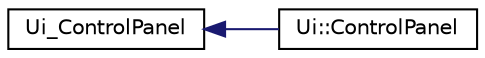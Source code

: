 digraph "Graphical Class Hierarchy"
{
  edge [fontname="Helvetica",fontsize="10",labelfontname="Helvetica",labelfontsize="10"];
  node [fontname="Helvetica",fontsize="10",shape=record];
  rankdir="LR";
  Node0 [label="Ui_ControlPanel",height=0.2,width=0.4,color="black", fillcolor="white", style="filled",URL="$classUi__ControlPanel.html"];
  Node0 -> Node1 [dir="back",color="midnightblue",fontsize="10",style="solid",fontname="Helvetica"];
  Node1 [label="Ui::ControlPanel",height=0.2,width=0.4,color="black", fillcolor="white", style="filled",URL="$classUi_1_1ControlPanel.html"];
}

